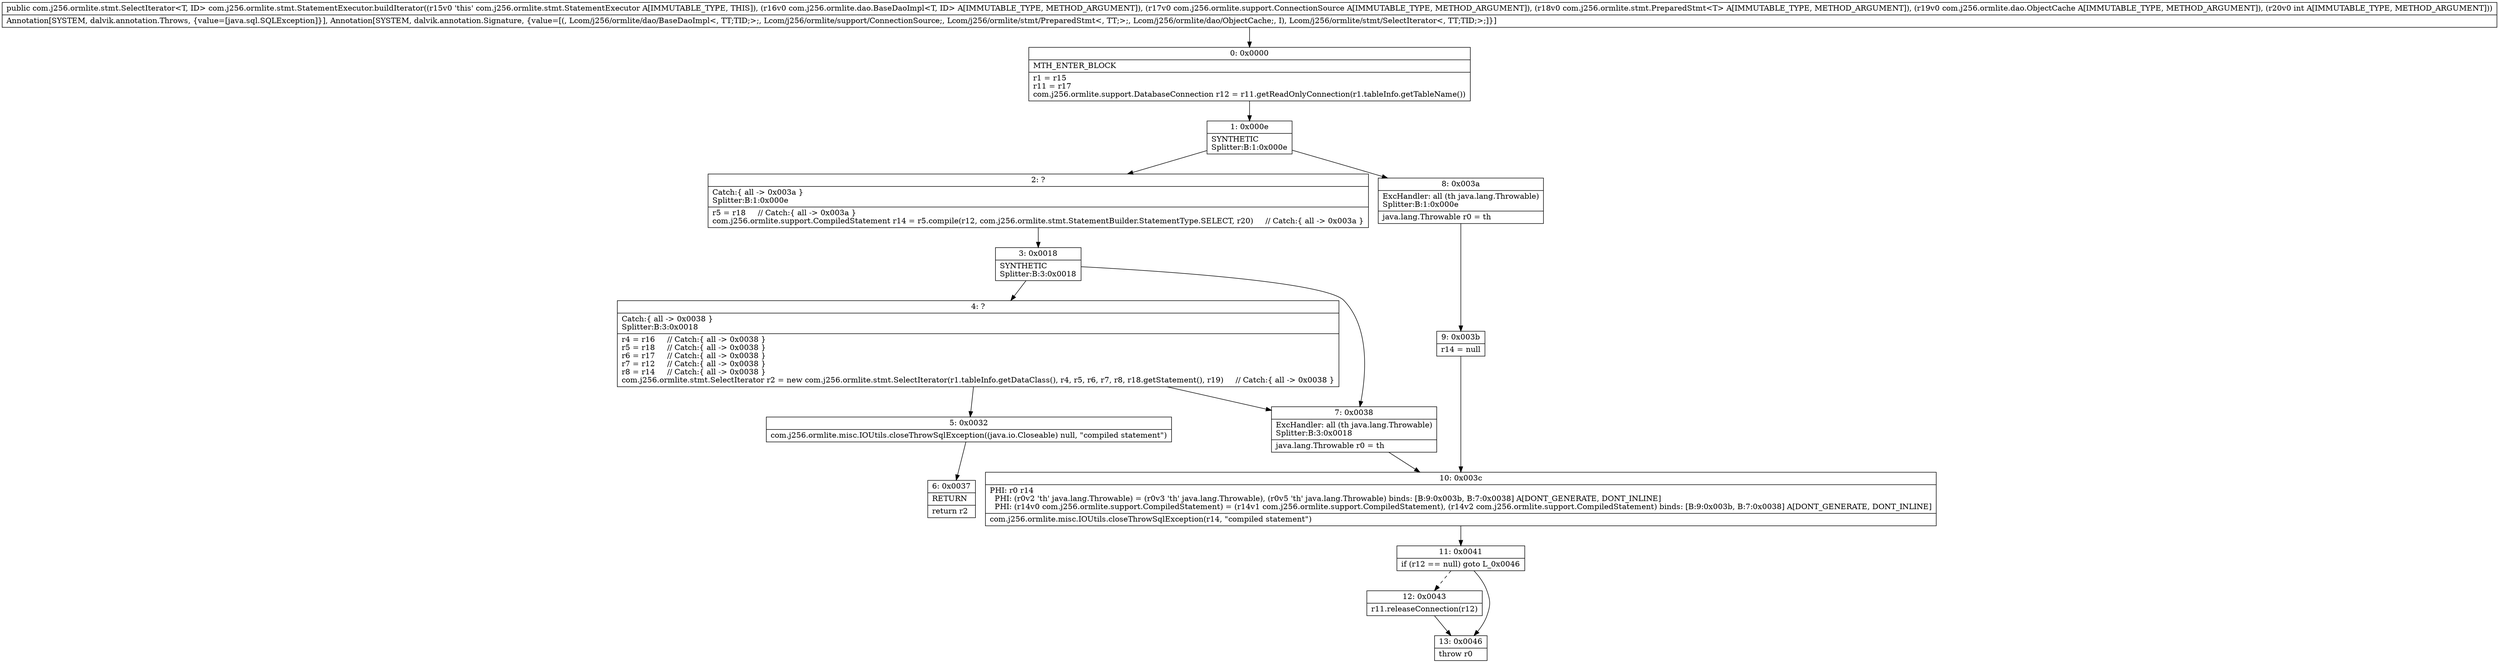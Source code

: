digraph "CFG forcom.j256.ormlite.stmt.StatementExecutor.buildIterator(Lcom\/j256\/ormlite\/dao\/BaseDaoImpl;Lcom\/j256\/ormlite\/support\/ConnectionSource;Lcom\/j256\/ormlite\/stmt\/PreparedStmt;Lcom\/j256\/ormlite\/dao\/ObjectCache;I)Lcom\/j256\/ormlite\/stmt\/SelectIterator;" {
Node_0 [shape=record,label="{0\:\ 0x0000|MTH_ENTER_BLOCK\l|r1 = r15\lr11 = r17\lcom.j256.ormlite.support.DatabaseConnection r12 = r11.getReadOnlyConnection(r1.tableInfo.getTableName())\l}"];
Node_1 [shape=record,label="{1\:\ 0x000e|SYNTHETIC\lSplitter:B:1:0x000e\l}"];
Node_2 [shape=record,label="{2\:\ ?|Catch:\{ all \-\> 0x003a \}\lSplitter:B:1:0x000e\l|r5 = r18     \/\/ Catch:\{ all \-\> 0x003a \}\lcom.j256.ormlite.support.CompiledStatement r14 = r5.compile(r12, com.j256.ormlite.stmt.StatementBuilder.StatementType.SELECT, r20)     \/\/ Catch:\{ all \-\> 0x003a \}\l}"];
Node_3 [shape=record,label="{3\:\ 0x0018|SYNTHETIC\lSplitter:B:3:0x0018\l}"];
Node_4 [shape=record,label="{4\:\ ?|Catch:\{ all \-\> 0x0038 \}\lSplitter:B:3:0x0018\l|r4 = r16     \/\/ Catch:\{ all \-\> 0x0038 \}\lr5 = r18     \/\/ Catch:\{ all \-\> 0x0038 \}\lr6 = r17     \/\/ Catch:\{ all \-\> 0x0038 \}\lr7 = r12     \/\/ Catch:\{ all \-\> 0x0038 \}\lr8 = r14     \/\/ Catch:\{ all \-\> 0x0038 \}\lcom.j256.ormlite.stmt.SelectIterator r2 = new com.j256.ormlite.stmt.SelectIterator(r1.tableInfo.getDataClass(), r4, r5, r6, r7, r8, r18.getStatement(), r19)     \/\/ Catch:\{ all \-\> 0x0038 \}\l}"];
Node_5 [shape=record,label="{5\:\ 0x0032|com.j256.ormlite.misc.IOUtils.closeThrowSqlException((java.io.Closeable) null, \"compiled statement\")\l}"];
Node_6 [shape=record,label="{6\:\ 0x0037|RETURN\l|return r2\l}"];
Node_7 [shape=record,label="{7\:\ 0x0038|ExcHandler: all (th java.lang.Throwable)\lSplitter:B:3:0x0018\l|java.lang.Throwable r0 = th\l}"];
Node_8 [shape=record,label="{8\:\ 0x003a|ExcHandler: all (th java.lang.Throwable)\lSplitter:B:1:0x000e\l|java.lang.Throwable r0 = th\l}"];
Node_9 [shape=record,label="{9\:\ 0x003b|r14 = null\l}"];
Node_10 [shape=record,label="{10\:\ 0x003c|PHI: r0 r14 \l  PHI: (r0v2 'th' java.lang.Throwable) = (r0v3 'th' java.lang.Throwable), (r0v5 'th' java.lang.Throwable) binds: [B:9:0x003b, B:7:0x0038] A[DONT_GENERATE, DONT_INLINE]\l  PHI: (r14v0 com.j256.ormlite.support.CompiledStatement) = (r14v1 com.j256.ormlite.support.CompiledStatement), (r14v2 com.j256.ormlite.support.CompiledStatement) binds: [B:9:0x003b, B:7:0x0038] A[DONT_GENERATE, DONT_INLINE]\l|com.j256.ormlite.misc.IOUtils.closeThrowSqlException(r14, \"compiled statement\")\l}"];
Node_11 [shape=record,label="{11\:\ 0x0041|if (r12 == null) goto L_0x0046\l}"];
Node_12 [shape=record,label="{12\:\ 0x0043|r11.releaseConnection(r12)\l}"];
Node_13 [shape=record,label="{13\:\ 0x0046|throw r0\l}"];
MethodNode[shape=record,label="{public com.j256.ormlite.stmt.SelectIterator\<T, ID\> com.j256.ormlite.stmt.StatementExecutor.buildIterator((r15v0 'this' com.j256.ormlite.stmt.StatementExecutor A[IMMUTABLE_TYPE, THIS]), (r16v0 com.j256.ormlite.dao.BaseDaoImpl\<T, ID\> A[IMMUTABLE_TYPE, METHOD_ARGUMENT]), (r17v0 com.j256.ormlite.support.ConnectionSource A[IMMUTABLE_TYPE, METHOD_ARGUMENT]), (r18v0 com.j256.ormlite.stmt.PreparedStmt\<T\> A[IMMUTABLE_TYPE, METHOD_ARGUMENT]), (r19v0 com.j256.ormlite.dao.ObjectCache A[IMMUTABLE_TYPE, METHOD_ARGUMENT]), (r20v0 int A[IMMUTABLE_TYPE, METHOD_ARGUMENT]))  | Annotation[SYSTEM, dalvik.annotation.Throws, \{value=[java.sql.SQLException]\}], Annotation[SYSTEM, dalvik.annotation.Signature, \{value=[(, Lcom\/j256\/ormlite\/dao\/BaseDaoImpl\<, TT;TID;\>;, Lcom\/j256\/ormlite\/support\/ConnectionSource;, Lcom\/j256\/ormlite\/stmt\/PreparedStmt\<, TT;\>;, Lcom\/j256\/ormlite\/dao\/ObjectCache;, I), Lcom\/j256\/ormlite\/stmt\/SelectIterator\<, TT;TID;\>;]\}]\l}"];
MethodNode -> Node_0;
Node_0 -> Node_1;
Node_1 -> Node_2;
Node_1 -> Node_8;
Node_2 -> Node_3;
Node_3 -> Node_4;
Node_3 -> Node_7;
Node_4 -> Node_5;
Node_4 -> Node_7;
Node_5 -> Node_6;
Node_7 -> Node_10;
Node_8 -> Node_9;
Node_9 -> Node_10;
Node_10 -> Node_11;
Node_11 -> Node_12[style=dashed];
Node_11 -> Node_13;
Node_12 -> Node_13;
}

